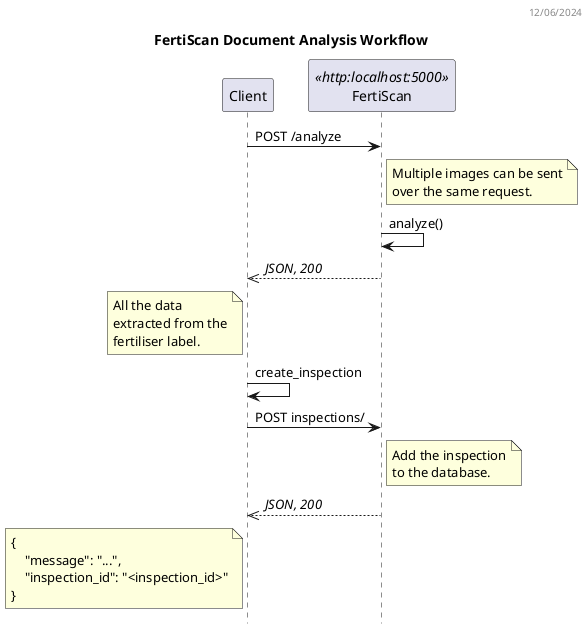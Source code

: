 @startuml FertiScan Sequence Diagram
header 12/06/2024

title FertiScan Document Analysis Workflow
hide empty members
hide footbox

participant Client as FE
participant FertiScan as BE <<http:localhost:5000>>

FE -> BE: POST /analyze
note right BE
  Multiple images can be sent
  over the same request.
end note
BE -> BE: analyze()
FE <<-- BE: //JSON, 200//
note left FE
  All the data
  extracted from the
  fertiliser label.
end note
FE -> FE: create_inspection
FE -> BE: POST inspections/
note right BE
  Add the inspection
  to the database.
end note
FE <<-- BE: //JSON, 200//
note left FE
  {
      "message": "...",
      "inspection_id": "<inspection_id>"
  }  
end note
@enduml
